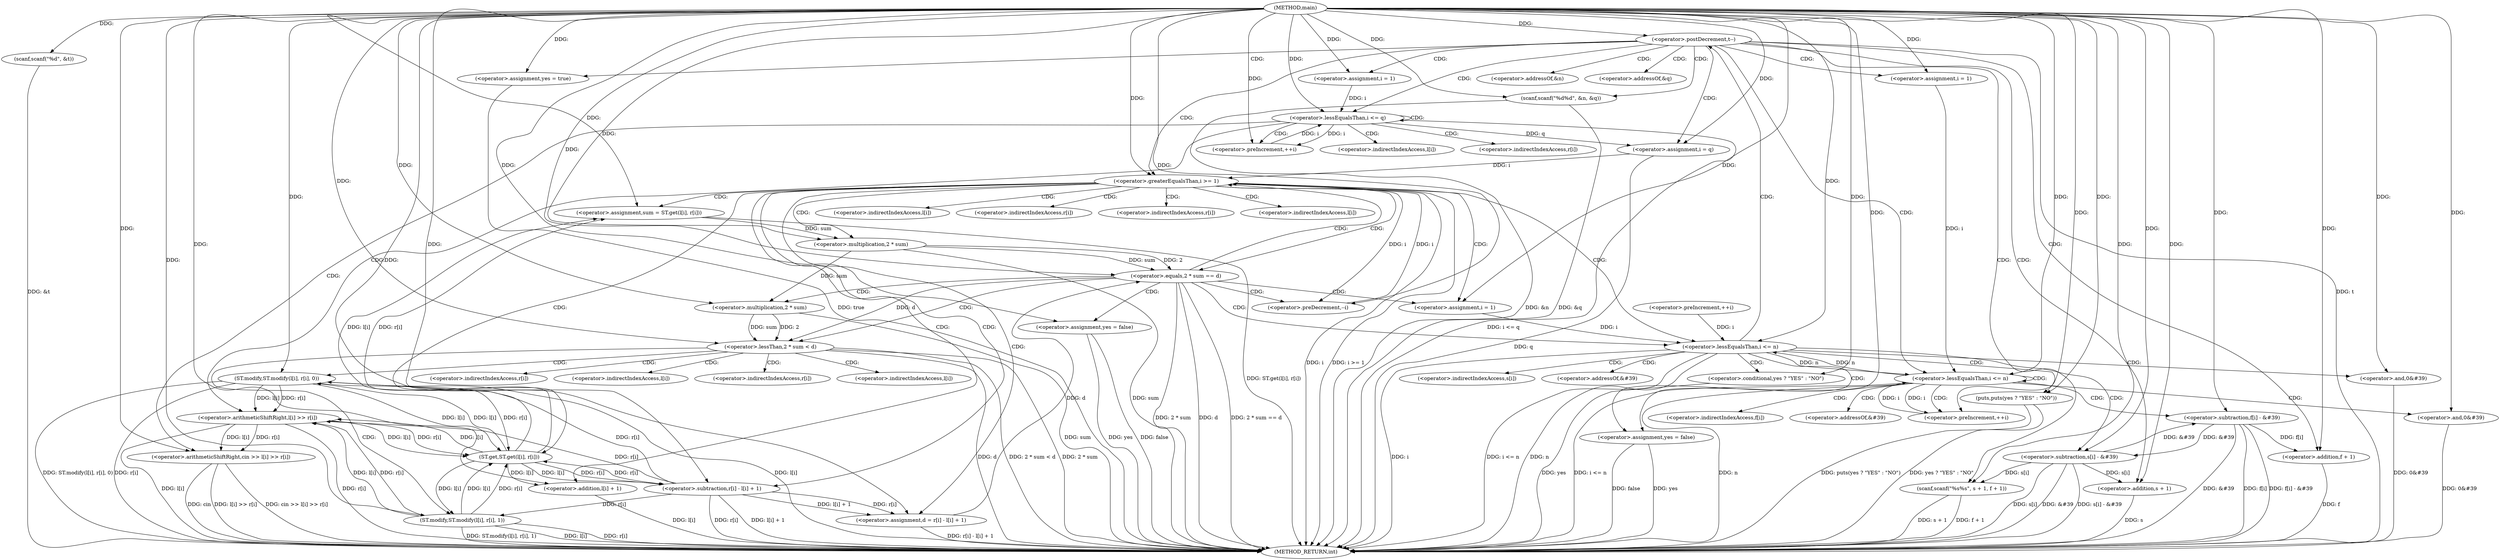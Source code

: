digraph "main" {  
"1000379" [label = "(METHOD,main)" ]
"1000552" [label = "(METHOD_RETURN,int)" ]
"1000382" [label = "(scanf,scanf(\"%d\", &t))" ]
"1000387" [label = "(<operator>.postDecrement,t--)" ]
"1000392" [label = "(scanf,scanf(\"%d%d\", &n, &q))" ]
"1000398" [label = "(scanf,scanf(\"%s%s\", s + 1, f + 1))" ]
"1000450" [label = "(<operator>.assignment,yes = true)" ]
"1000547" [label = "(puts,puts(yes ? \"YES\" : \"NO\"))" ]
"1000410" [label = "(<operator>.assignment,i = 1)" ]
"1000413" [label = "(<operator>.lessEqualsThan,i <= q)" ]
"1000416" [label = "(<operator>.preIncrement,++i)" ]
"1000431" [label = "(<operator>.assignment,i = 1)" ]
"1000434" [label = "(<operator>.lessEqualsThan,i <= n)" ]
"1000437" [label = "(<operator>.preIncrement,++i)" ]
"1000455" [label = "(<operator>.assignment,i = q)" ]
"1000458" [label = "(<operator>.greaterEqualsThan,i >= 1)" ]
"1000461" [label = "(<operator>.preDecrement,--i)" ]
"1000524" [label = "(<operator>.assignment,i = 1)" ]
"1000527" [label = "(<operator>.lessEqualsThan,i <= n)" ]
"1000400" [label = "(<operator>.addition,s + 1)" ]
"1000403" [label = "(<operator>.addition,f + 1)" ]
"1000419" [label = "(<operator>.arithmeticShiftRight,cin >> l[i] >> r[i])" ]
"1000440" [label = "(<operator>.subtraction,f[i] - &#39)" ]
"1000446" [label = "(<operator>.and,0&#39)" ]
"1000465" [label = "(<operator>.assignment,sum = ST.get(l[i], r[i]))" ]
"1000475" [label = "(<operator>.assignment,d = r[i] - l[i] + 1)" ]
"1000530" [label = "(<operator>.preIncrement,++i)" ]
"1000533" [label = "(<operator>.subtraction,s[i] - &#39)" ]
"1000539" [label = "(<operator>.and,0&#39)" ]
"1000548" [label = "(<operator>.conditional,yes ? \"YES\" : \"NO\")" ]
"1000487" [label = "(<operator>.equals,2 * sum == d)" ]
"1000498" [label = "(<operator>.lessThan,2 * sum < d)" ]
"1000543" [label = "(<operator>.assignment,yes = false)" ]
"1000421" [label = "(<operator>.arithmeticShiftRight,l[i] >> r[i])" ]
"1000467" [label = "(ST.get,ST.get(l[i], r[i]))" ]
"1000477" [label = "(<operator>.subtraction,r[i] - l[i] + 1)" ]
"1000493" [label = "(<operator>.assignment,yes = false)" ]
"1000504" [label = "(ST.modify,ST.modify(l[i], r[i], 0))" ]
"1000481" [label = "(<operator>.addition,l[i] + 1)" ]
"1000488" [label = "(<operator>.multiplication,2 * sum)" ]
"1000499" [label = "(<operator>.multiplication,2 * sum)" ]
"1000514" [label = "(ST.modify,ST.modify(l[i], r[i], 1))" ]
"1000394" [label = "(<operator>.addressOf,&n)" ]
"1000396" [label = "(<operator>.addressOf,&q)" ]
"1000441" [label = "(<operator>.indirectIndexAccess,f[i])" ]
"1000444" [label = "(<operator>.addressOf,&#39)" ]
"1000534" [label = "(<operator>.indirectIndexAccess,s[i])" ]
"1000537" [label = "(<operator>.addressOf,&#39)" ]
"1000422" [label = "(<operator>.indirectIndexAccess,l[i])" ]
"1000425" [label = "(<operator>.indirectIndexAccess,r[i])" ]
"1000468" [label = "(<operator>.indirectIndexAccess,l[i])" ]
"1000471" [label = "(<operator>.indirectIndexAccess,r[i])" ]
"1000478" [label = "(<operator>.indirectIndexAccess,r[i])" ]
"1000482" [label = "(<operator>.indirectIndexAccess,l[i])" ]
"1000505" [label = "(<operator>.indirectIndexAccess,l[i])" ]
"1000508" [label = "(<operator>.indirectIndexAccess,r[i])" ]
"1000515" [label = "(<operator>.indirectIndexAccess,l[i])" ]
"1000518" [label = "(<operator>.indirectIndexAccess,r[i])" ]
  "1000382" -> "1000552"  [ label = "DDG: &t"] 
  "1000387" -> "1000552"  [ label = "DDG: t"] 
  "1000392" -> "1000552"  [ label = "DDG: &n"] 
  "1000392" -> "1000552"  [ label = "DDG: &q"] 
  "1000400" -> "1000552"  [ label = "DDG: s"] 
  "1000398" -> "1000552"  [ label = "DDG: s + 1"] 
  "1000403" -> "1000552"  [ label = "DDG: f"] 
  "1000398" -> "1000552"  [ label = "DDG: f + 1"] 
  "1000413" -> "1000552"  [ label = "DDG: i <= q"] 
  "1000434" -> "1000552"  [ label = "DDG: n"] 
  "1000434" -> "1000552"  [ label = "DDG: i <= n"] 
  "1000455" -> "1000552"  [ label = "DDG: q"] 
  "1000458" -> "1000552"  [ label = "DDG: i"] 
  "1000458" -> "1000552"  [ label = "DDG: i >= 1"] 
  "1000465" -> "1000552"  [ label = "DDG: ST.get(l[i], r[i])"] 
  "1000477" -> "1000552"  [ label = "DDG: r[i]"] 
  "1000481" -> "1000552"  [ label = "DDG: l[i]"] 
  "1000477" -> "1000552"  [ label = "DDG: l[i] + 1"] 
  "1000475" -> "1000552"  [ label = "DDG: r[i] - l[i] + 1"] 
  "1000488" -> "1000552"  [ label = "DDG: sum"] 
  "1000487" -> "1000552"  [ label = "DDG: 2 * sum"] 
  "1000487" -> "1000552"  [ label = "DDG: d"] 
  "1000487" -> "1000552"  [ label = "DDG: 2 * sum == d"] 
  "1000499" -> "1000552"  [ label = "DDG: sum"] 
  "1000498" -> "1000552"  [ label = "DDG: 2 * sum"] 
  "1000498" -> "1000552"  [ label = "DDG: d"] 
  "1000498" -> "1000552"  [ label = "DDG: 2 * sum < d"] 
  "1000514" -> "1000552"  [ label = "DDG: l[i]"] 
  "1000514" -> "1000552"  [ label = "DDG: r[i]"] 
  "1000514" -> "1000552"  [ label = "DDG: ST.modify(l[i], r[i], 1)"] 
  "1000504" -> "1000552"  [ label = "DDG: l[i]"] 
  "1000504" -> "1000552"  [ label = "DDG: r[i]"] 
  "1000504" -> "1000552"  [ label = "DDG: ST.modify(l[i], r[i], 0)"] 
  "1000493" -> "1000552"  [ label = "DDG: yes"] 
  "1000493" -> "1000552"  [ label = "DDG: false"] 
  "1000527" -> "1000552"  [ label = "DDG: i"] 
  "1000527" -> "1000552"  [ label = "DDG: n"] 
  "1000527" -> "1000552"  [ label = "DDG: i <= n"] 
  "1000533" -> "1000552"  [ label = "DDG: s[i]"] 
  "1000533" -> "1000552"  [ label = "DDG: &#39"] 
  "1000533" -> "1000552"  [ label = "DDG: s[i] - &#39"] 
  "1000539" -> "1000552"  [ label = "DDG: 0&#39"] 
  "1000543" -> "1000552"  [ label = "DDG: yes"] 
  "1000543" -> "1000552"  [ label = "DDG: false"] 
  "1000548" -> "1000552"  [ label = "DDG: yes"] 
  "1000547" -> "1000552"  [ label = "DDG: yes ? \"YES\" : \"NO\""] 
  "1000547" -> "1000552"  [ label = "DDG: puts(yes ? \"YES\" : \"NO\")"] 
  "1000440" -> "1000552"  [ label = "DDG: f[i]"] 
  "1000440" -> "1000552"  [ label = "DDG: &#39"] 
  "1000440" -> "1000552"  [ label = "DDG: f[i] - &#39"] 
  "1000446" -> "1000552"  [ label = "DDG: 0&#39"] 
  "1000421" -> "1000552"  [ label = "DDG: l[i]"] 
  "1000421" -> "1000552"  [ label = "DDG: r[i]"] 
  "1000419" -> "1000552"  [ label = "DDG: l[i] >> r[i]"] 
  "1000419" -> "1000552"  [ label = "DDG: cin >> l[i] >> r[i]"] 
  "1000419" -> "1000552"  [ label = "DDG: cin"] 
  "1000450" -> "1000552"  [ label = "DDG: true"] 
  "1000379" -> "1000382"  [ label = "DDG: "] 
  "1000379" -> "1000387"  [ label = "DDG: "] 
  "1000379" -> "1000392"  [ label = "DDG: "] 
  "1000379" -> "1000398"  [ label = "DDG: "] 
  "1000379" -> "1000450"  [ label = "DDG: "] 
  "1000533" -> "1000398"  [ label = "DDG: s[i]"] 
  "1000379" -> "1000410"  [ label = "DDG: "] 
  "1000379" -> "1000431"  [ label = "DDG: "] 
  "1000413" -> "1000455"  [ label = "DDG: q"] 
  "1000379" -> "1000455"  [ label = "DDG: "] 
  "1000379" -> "1000524"  [ label = "DDG: "] 
  "1000379" -> "1000547"  [ label = "DDG: "] 
  "1000533" -> "1000400"  [ label = "DDG: s[i]"] 
  "1000379" -> "1000400"  [ label = "DDG: "] 
  "1000440" -> "1000403"  [ label = "DDG: f[i]"] 
  "1000379" -> "1000403"  [ label = "DDG: "] 
  "1000410" -> "1000413"  [ label = "DDG: i"] 
  "1000416" -> "1000413"  [ label = "DDG: i"] 
  "1000379" -> "1000413"  [ label = "DDG: "] 
  "1000413" -> "1000416"  [ label = "DDG: i"] 
  "1000379" -> "1000416"  [ label = "DDG: "] 
  "1000431" -> "1000434"  [ label = "DDG: i"] 
  "1000437" -> "1000434"  [ label = "DDG: i"] 
  "1000379" -> "1000434"  [ label = "DDG: "] 
  "1000527" -> "1000434"  [ label = "DDG: n"] 
  "1000434" -> "1000437"  [ label = "DDG: i"] 
  "1000379" -> "1000437"  [ label = "DDG: "] 
  "1000455" -> "1000458"  [ label = "DDG: i"] 
  "1000461" -> "1000458"  [ label = "DDG: i"] 
  "1000379" -> "1000458"  [ label = "DDG: "] 
  "1000458" -> "1000461"  [ label = "DDG: i"] 
  "1000379" -> "1000461"  [ label = "DDG: "] 
  "1000467" -> "1000465"  [ label = "DDG: r[i]"] 
  "1000467" -> "1000465"  [ label = "DDG: l[i]"] 
  "1000477" -> "1000475"  [ label = "DDG: l[i] + 1"] 
  "1000477" -> "1000475"  [ label = "DDG: r[i]"] 
  "1000524" -> "1000527"  [ label = "DDG: i"] 
  "1000530" -> "1000527"  [ label = "DDG: i"] 
  "1000379" -> "1000527"  [ label = "DDG: "] 
  "1000434" -> "1000527"  [ label = "DDG: n"] 
  "1000379" -> "1000548"  [ label = "DDG: "] 
  "1000379" -> "1000419"  [ label = "DDG: "] 
  "1000421" -> "1000419"  [ label = "DDG: l[i]"] 
  "1000421" -> "1000419"  [ label = "DDG: r[i]"] 
  "1000379" -> "1000440"  [ label = "DDG: "] 
  "1000533" -> "1000440"  [ label = "DDG: &#39"] 
  "1000379" -> "1000446"  [ label = "DDG: "] 
  "1000379" -> "1000465"  [ label = "DDG: "] 
  "1000379" -> "1000475"  [ label = "DDG: "] 
  "1000379" -> "1000533"  [ label = "DDG: "] 
  "1000440" -> "1000533"  [ label = "DDG: &#39"] 
  "1000379" -> "1000539"  [ label = "DDG: "] 
  "1000379" -> "1000543"  [ label = "DDG: "] 
  "1000514" -> "1000421"  [ label = "DDG: l[i]"] 
  "1000504" -> "1000421"  [ label = "DDG: l[i]"] 
  "1000467" -> "1000421"  [ label = "DDG: l[i]"] 
  "1000477" -> "1000421"  [ label = "DDG: r[i]"] 
  "1000514" -> "1000421"  [ label = "DDG: r[i]"] 
  "1000504" -> "1000421"  [ label = "DDG: r[i]"] 
  "1000514" -> "1000467"  [ label = "DDG: l[i]"] 
  "1000504" -> "1000467"  [ label = "DDG: l[i]"] 
  "1000421" -> "1000467"  [ label = "DDG: l[i]"] 
  "1000477" -> "1000467"  [ label = "DDG: r[i]"] 
  "1000514" -> "1000467"  [ label = "DDG: r[i]"] 
  "1000504" -> "1000467"  [ label = "DDG: r[i]"] 
  "1000421" -> "1000467"  [ label = "DDG: r[i]"] 
  "1000467" -> "1000477"  [ label = "DDG: r[i]"] 
  "1000379" -> "1000477"  [ label = "DDG: "] 
  "1000467" -> "1000477"  [ label = "DDG: l[i]"] 
  "1000488" -> "1000487"  [ label = "DDG: sum"] 
  "1000488" -> "1000487"  [ label = "DDG: 2"] 
  "1000475" -> "1000487"  [ label = "DDG: d"] 
  "1000379" -> "1000487"  [ label = "DDG: "] 
  "1000379" -> "1000493"  [ label = "DDG: "] 
  "1000499" -> "1000498"  [ label = "DDG: 2"] 
  "1000499" -> "1000498"  [ label = "DDG: sum"] 
  "1000487" -> "1000498"  [ label = "DDG: d"] 
  "1000379" -> "1000498"  [ label = "DDG: "] 
  "1000467" -> "1000481"  [ label = "DDG: l[i]"] 
  "1000379" -> "1000481"  [ label = "DDG: "] 
  "1000379" -> "1000488"  [ label = "DDG: "] 
  "1000465" -> "1000488"  [ label = "DDG: sum"] 
  "1000379" -> "1000499"  [ label = "DDG: "] 
  "1000488" -> "1000499"  [ label = "DDG: sum"] 
  "1000467" -> "1000504"  [ label = "DDG: l[i]"] 
  "1000477" -> "1000504"  [ label = "DDG: r[i]"] 
  "1000379" -> "1000504"  [ label = "DDG: "] 
  "1000467" -> "1000514"  [ label = "DDG: l[i]"] 
  "1000477" -> "1000514"  [ label = "DDG: r[i]"] 
  "1000379" -> "1000514"  [ label = "DDG: "] 
  "1000387" -> "1000396"  [ label = "CDG: "] 
  "1000387" -> "1000392"  [ label = "CDG: "] 
  "1000387" -> "1000431"  [ label = "CDG: "] 
  "1000387" -> "1000398"  [ label = "CDG: "] 
  "1000387" -> "1000410"  [ label = "CDG: "] 
  "1000387" -> "1000458"  [ label = "CDG: "] 
  "1000387" -> "1000394"  [ label = "CDG: "] 
  "1000387" -> "1000400"  [ label = "CDG: "] 
  "1000387" -> "1000450"  [ label = "CDG: "] 
  "1000387" -> "1000403"  [ label = "CDG: "] 
  "1000387" -> "1000413"  [ label = "CDG: "] 
  "1000387" -> "1000455"  [ label = "CDG: "] 
  "1000387" -> "1000434"  [ label = "CDG: "] 
  "1000413" -> "1000419"  [ label = "CDG: "] 
  "1000413" -> "1000422"  [ label = "CDG: "] 
  "1000413" -> "1000413"  [ label = "CDG: "] 
  "1000413" -> "1000421"  [ label = "CDG: "] 
  "1000413" -> "1000425"  [ label = "CDG: "] 
  "1000413" -> "1000416"  [ label = "CDG: "] 
  "1000434" -> "1000446"  [ label = "CDG: "] 
  "1000434" -> "1000444"  [ label = "CDG: "] 
  "1000434" -> "1000440"  [ label = "CDG: "] 
  "1000434" -> "1000441"  [ label = "CDG: "] 
  "1000434" -> "1000437"  [ label = "CDG: "] 
  "1000434" -> "1000434"  [ label = "CDG: "] 
  "1000458" -> "1000465"  [ label = "CDG: "] 
  "1000458" -> "1000488"  [ label = "CDG: "] 
  "1000458" -> "1000477"  [ label = "CDG: "] 
  "1000458" -> "1000524"  [ label = "CDG: "] 
  "1000458" -> "1000467"  [ label = "CDG: "] 
  "1000458" -> "1000527"  [ label = "CDG: "] 
  "1000458" -> "1000471"  [ label = "CDG: "] 
  "1000458" -> "1000478"  [ label = "CDG: "] 
  "1000458" -> "1000482"  [ label = "CDG: "] 
  "1000458" -> "1000487"  [ label = "CDG: "] 
  "1000458" -> "1000468"  [ label = "CDG: "] 
  "1000458" -> "1000481"  [ label = "CDG: "] 
  "1000458" -> "1000475"  [ label = "CDG: "] 
  "1000527" -> "1000387"  [ label = "CDG: "] 
  "1000527" -> "1000537"  [ label = "CDG: "] 
  "1000527" -> "1000533"  [ label = "CDG: "] 
  "1000527" -> "1000543"  [ label = "CDG: "] 
  "1000527" -> "1000548"  [ label = "CDG: "] 
  "1000527" -> "1000547"  [ label = "CDG: "] 
  "1000527" -> "1000539"  [ label = "CDG: "] 
  "1000527" -> "1000534"  [ label = "CDG: "] 
  "1000487" -> "1000498"  [ label = "CDG: "] 
  "1000487" -> "1000499"  [ label = "CDG: "] 
  "1000487" -> "1000458"  [ label = "CDG: "] 
  "1000487" -> "1000461"  [ label = "CDG: "] 
  "1000487" -> "1000493"  [ label = "CDG: "] 
  "1000487" -> "1000524"  [ label = "CDG: "] 
  "1000487" -> "1000527"  [ label = "CDG: "] 
  "1000498" -> "1000504"  [ label = "CDG: "] 
  "1000498" -> "1000518"  [ label = "CDG: "] 
  "1000498" -> "1000514"  [ label = "CDG: "] 
  "1000498" -> "1000508"  [ label = "CDG: "] 
  "1000498" -> "1000505"  [ label = "CDG: "] 
  "1000498" -> "1000515"  [ label = "CDG: "] 
}
